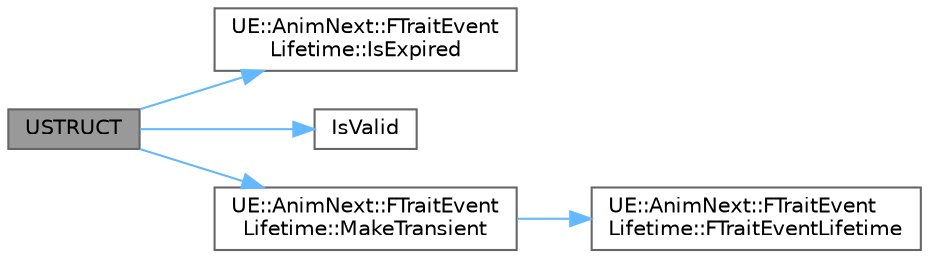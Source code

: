 digraph "USTRUCT"
{
 // INTERACTIVE_SVG=YES
 // LATEX_PDF_SIZE
  bgcolor="transparent";
  edge [fontname=Helvetica,fontsize=10,labelfontname=Helvetica,labelfontsize=10];
  node [fontname=Helvetica,fontsize=10,shape=box,height=0.2,width=0.4];
  rankdir="LR";
  Node1 [id="Node000001",label="USTRUCT",height=0.2,width=0.4,color="gray40", fillcolor="grey60", style="filled", fontcolor="black",tooltip="Trait Event."];
  Node1 -> Node2 [id="edge1_Node000001_Node000002",color="steelblue1",style="solid",tooltip=" "];
  Node2 [id="Node000002",label="UE::AnimNext::FTraitEvent\lLifetime::IsExpired",height=0.2,width=0.4,color="grey40", fillcolor="white", style="filled",URL="$d9/d68/structUE_1_1AnimNext_1_1FTraitEventLifetime.html#ad16e1efc5d8e16f7e3ed21f759b4fada",tooltip=" "];
  Node1 -> Node3 [id="edge2_Node000001_Node000003",color="steelblue1",style="solid",tooltip=" "];
  Node3 [id="Node000003",label="IsValid",height=0.2,width=0.4,color="grey40", fillcolor="white", style="filled",URL="$d2/d4c/LiveLinkTypes_8h.html#ac532c4b500b1a85ea22217f2c65a70ed",tooltip=" "];
  Node1 -> Node4 [id="edge3_Node000001_Node000004",color="steelblue1",style="solid",tooltip=" "];
  Node4 [id="Node000004",label="UE::AnimNext::FTraitEvent\lLifetime::MakeTransient",height=0.2,width=0.4,color="grey40", fillcolor="white", style="filled",URL="$d9/d68/structUE_1_1AnimNext_1_1FTraitEventLifetime.html#aa6c03270597f9f8eb682f43f60f6cc96",tooltip=" "];
  Node4 -> Node5 [id="edge4_Node000004_Node000005",color="steelblue1",style="solid",tooltip=" "];
  Node5 [id="Node000005",label="UE::AnimNext::FTraitEvent\lLifetime::FTraitEventLifetime",height=0.2,width=0.4,color="grey40", fillcolor="white", style="filled",URL="$d9/d68/structUE_1_1AnimNext_1_1FTraitEventLifetime.html#a027d8aa421813d9dd531cf0a4b4a980b",tooltip=" "];
}
